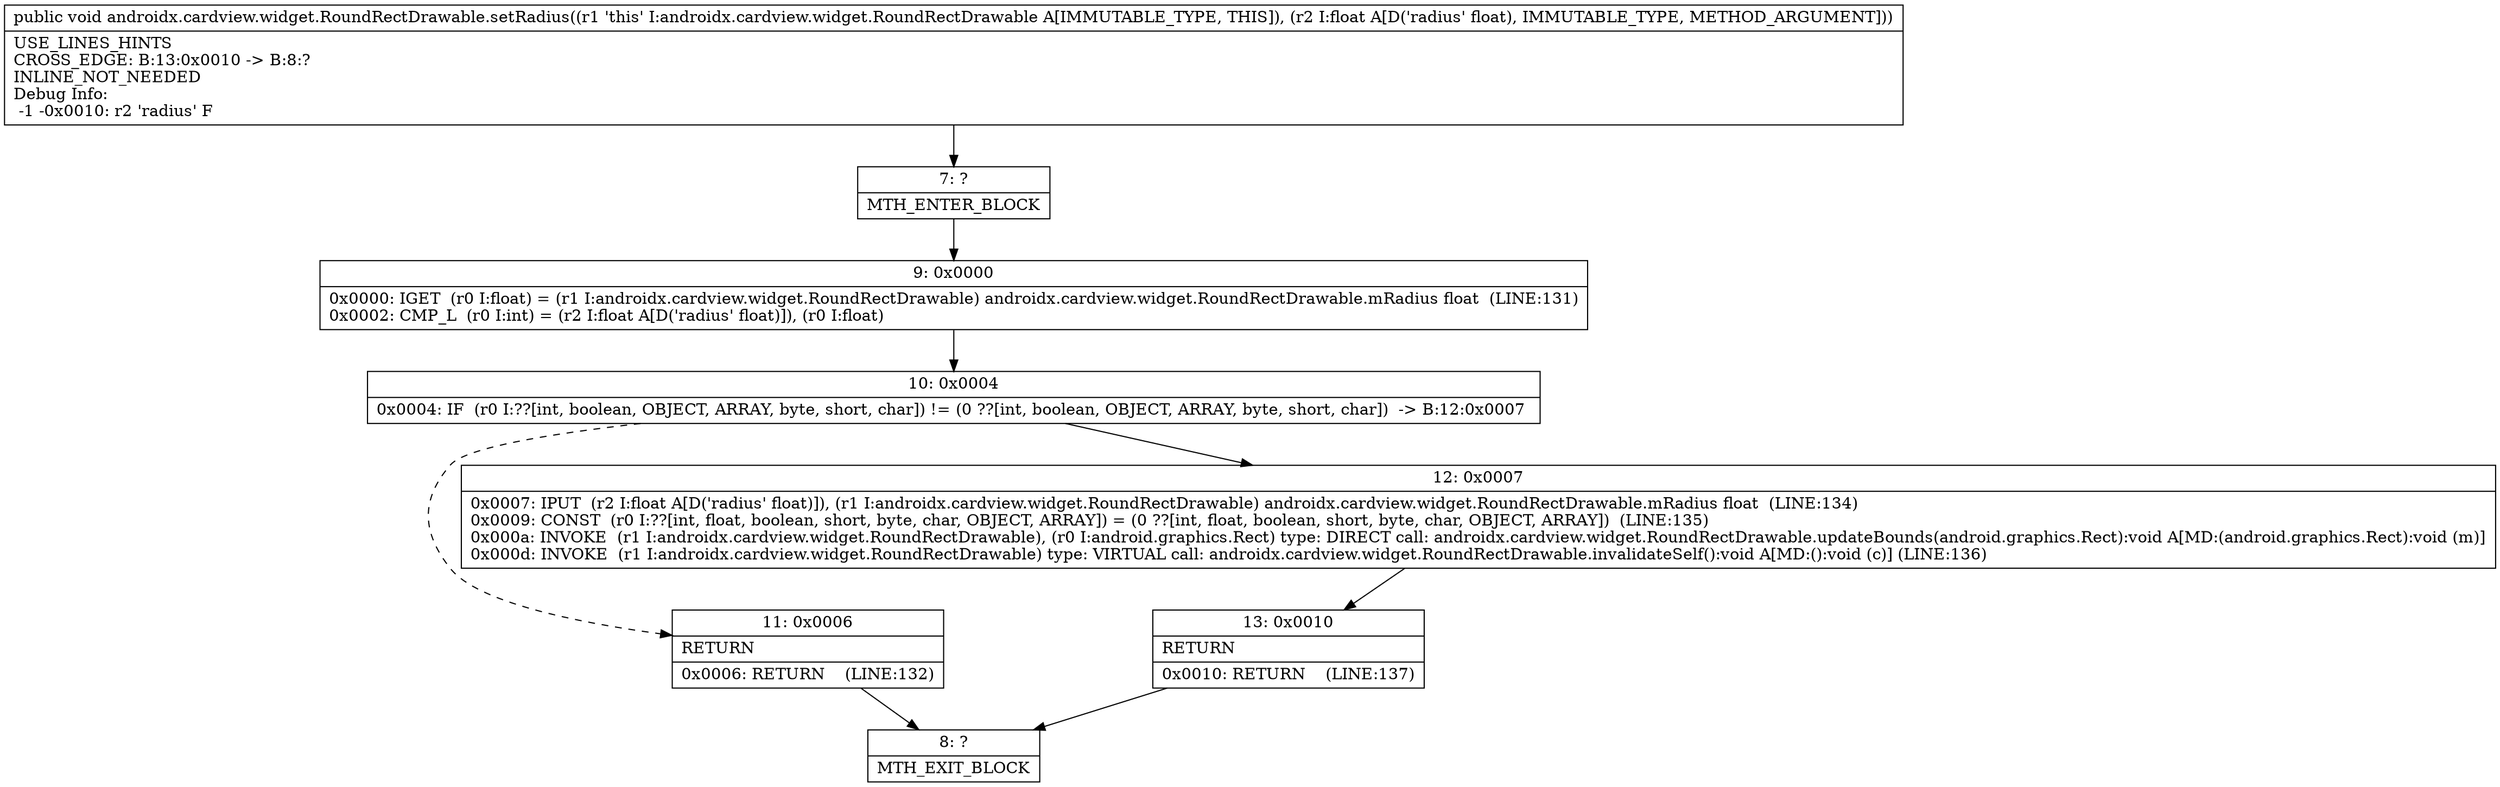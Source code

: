 digraph "CFG forandroidx.cardview.widget.RoundRectDrawable.setRadius(F)V" {
Node_7 [shape=record,label="{7\:\ ?|MTH_ENTER_BLOCK\l}"];
Node_9 [shape=record,label="{9\:\ 0x0000|0x0000: IGET  (r0 I:float) = (r1 I:androidx.cardview.widget.RoundRectDrawable) androidx.cardview.widget.RoundRectDrawable.mRadius float  (LINE:131)\l0x0002: CMP_L  (r0 I:int) = (r2 I:float A[D('radius' float)]), (r0 I:float) \l}"];
Node_10 [shape=record,label="{10\:\ 0x0004|0x0004: IF  (r0 I:??[int, boolean, OBJECT, ARRAY, byte, short, char]) != (0 ??[int, boolean, OBJECT, ARRAY, byte, short, char])  \-\> B:12:0x0007 \l}"];
Node_11 [shape=record,label="{11\:\ 0x0006|RETURN\l|0x0006: RETURN    (LINE:132)\l}"];
Node_8 [shape=record,label="{8\:\ ?|MTH_EXIT_BLOCK\l}"];
Node_12 [shape=record,label="{12\:\ 0x0007|0x0007: IPUT  (r2 I:float A[D('radius' float)]), (r1 I:androidx.cardview.widget.RoundRectDrawable) androidx.cardview.widget.RoundRectDrawable.mRadius float  (LINE:134)\l0x0009: CONST  (r0 I:??[int, float, boolean, short, byte, char, OBJECT, ARRAY]) = (0 ??[int, float, boolean, short, byte, char, OBJECT, ARRAY])  (LINE:135)\l0x000a: INVOKE  (r1 I:androidx.cardview.widget.RoundRectDrawable), (r0 I:android.graphics.Rect) type: DIRECT call: androidx.cardview.widget.RoundRectDrawable.updateBounds(android.graphics.Rect):void A[MD:(android.graphics.Rect):void (m)]\l0x000d: INVOKE  (r1 I:androidx.cardview.widget.RoundRectDrawable) type: VIRTUAL call: androidx.cardview.widget.RoundRectDrawable.invalidateSelf():void A[MD:():void (c)] (LINE:136)\l}"];
Node_13 [shape=record,label="{13\:\ 0x0010|RETURN\l|0x0010: RETURN    (LINE:137)\l}"];
MethodNode[shape=record,label="{public void androidx.cardview.widget.RoundRectDrawable.setRadius((r1 'this' I:androidx.cardview.widget.RoundRectDrawable A[IMMUTABLE_TYPE, THIS]), (r2 I:float A[D('radius' float), IMMUTABLE_TYPE, METHOD_ARGUMENT]))  | USE_LINES_HINTS\lCROSS_EDGE: B:13:0x0010 \-\> B:8:?\lINLINE_NOT_NEEDED\lDebug Info:\l  \-1 \-0x0010: r2 'radius' F\l}"];
MethodNode -> Node_7;Node_7 -> Node_9;
Node_9 -> Node_10;
Node_10 -> Node_11[style=dashed];
Node_10 -> Node_12;
Node_11 -> Node_8;
Node_12 -> Node_13;
Node_13 -> Node_8;
}

